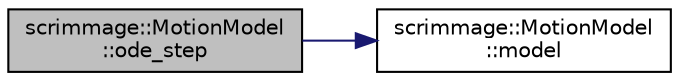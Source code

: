 digraph "scrimmage::MotionModel::ode_step"
{
 // LATEX_PDF_SIZE
  edge [fontname="Helvetica",fontsize="10",labelfontname="Helvetica",labelfontsize="10"];
  node [fontname="Helvetica",fontsize="10",shape=record];
  rankdir="LR";
  Node1 [label="scrimmage::MotionModel\l::ode_step",height=0.2,width=0.4,color="black", fillcolor="grey75", style="filled", fontcolor="black",tooltip=" "];
  Node1 -> Node2 [color="midnightblue",fontsize="10",style="solid",fontname="Helvetica"];
  Node2 [label="scrimmage::MotionModel\l::model",height=0.2,width=0.4,color="black", fillcolor="white", style="filled",URL="$classscrimmage_1_1MotionModel.html#ab9d552c0548a371af827486a054d997e",tooltip=" "];
}
